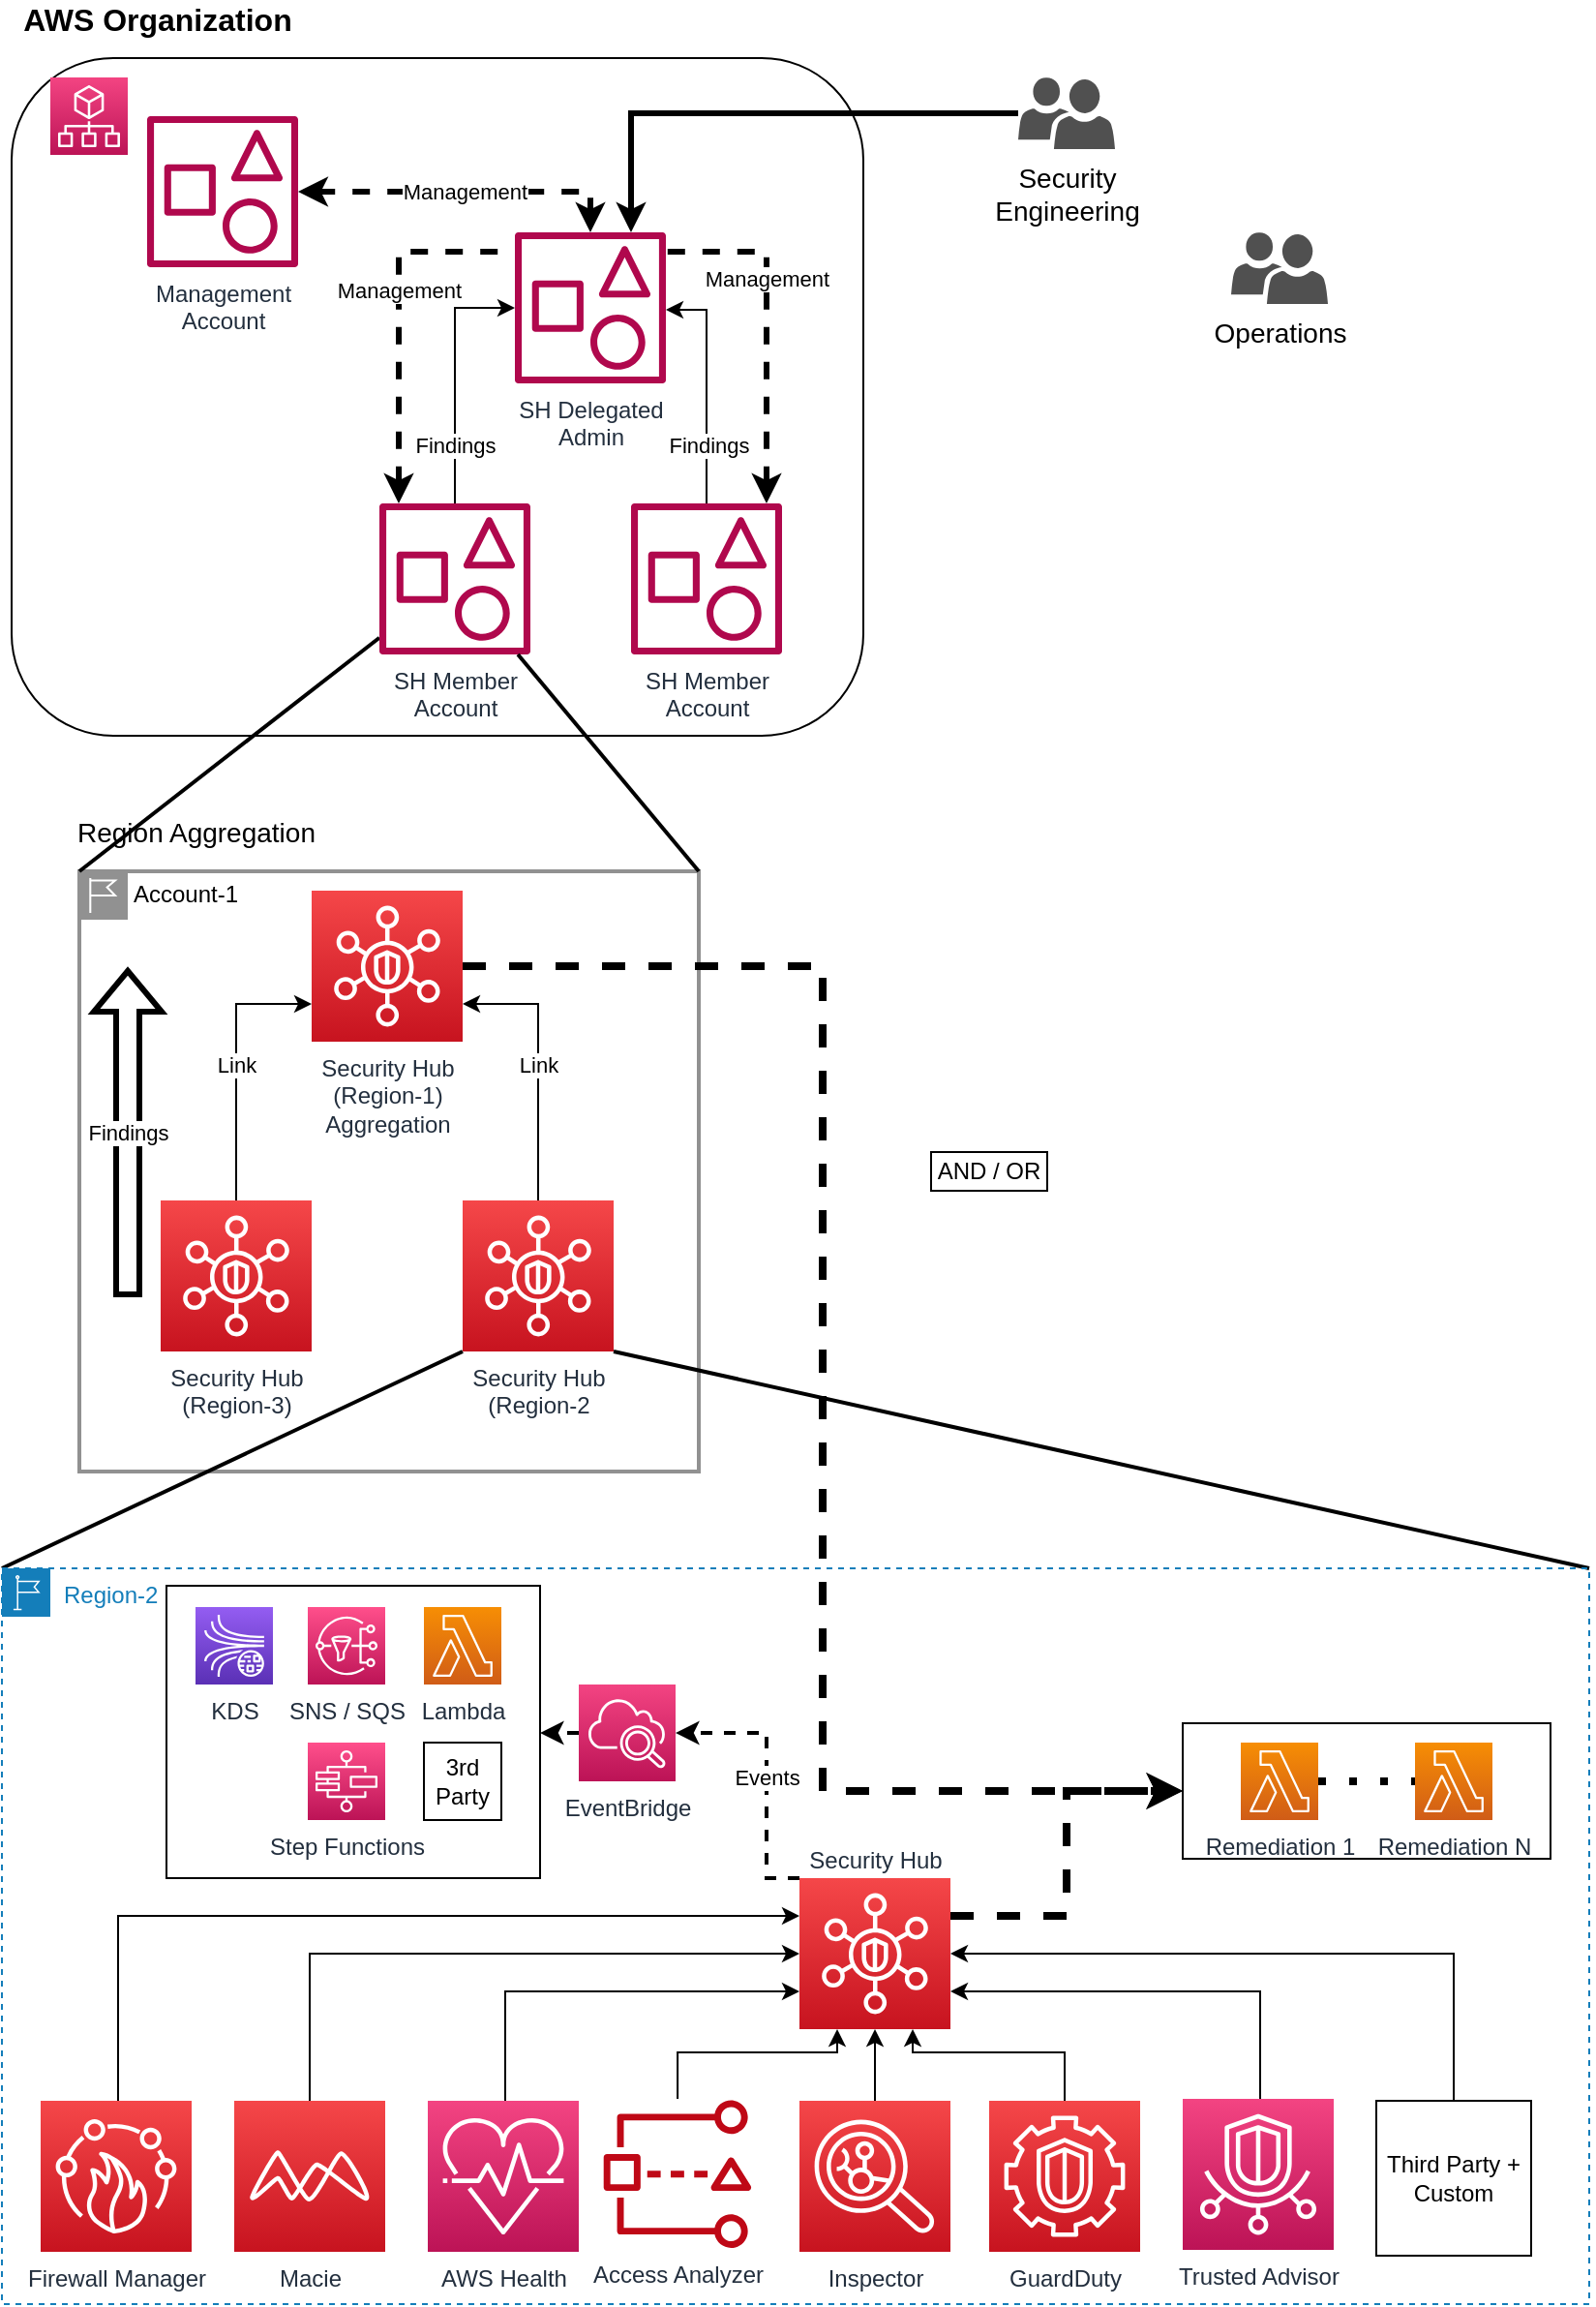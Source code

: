 <mxfile version="19.0.0" type="device"><diagram id="LWbIYqYfD36iQlaJDQL4" name="Page-1"><mxGraphModel dx="1207" dy="2199" grid="1" gridSize="10" guides="1" tooltips="1" connect="1" arrows="1" fold="1" page="1" pageScale="1" pageWidth="850" pageHeight="1100" math="0" shadow="0"><root><mxCell id="0"/><mxCell id="1" parent="0"/><mxCell id="IuT6HMwX7vcLeyTgzSPI-1" value="" style="rounded=1;whiteSpace=wrap;html=1;" vertex="1" parent="1"><mxGeometry x="20" y="-1050" width="440" height="350" as="geometry"/></mxCell><mxCell id="roiHnInK4FbFC2fMPWpx-39" value="" style="group" parent="1" vertex="1" connectable="0"><mxGeometry x="45" y="-660" width="330" height="340" as="geometry"/></mxCell><mxCell id="Vszky9mU0E_TYPPyscc7-7" value="Account-1" style="shape=mxgraph.ibm.box;prType=region;fontStyle=0;verticalAlign=top;align=left;spacingLeft=32;spacingTop=4;fillColor=none;rounded=0;whiteSpace=wrap;html=1;strokeColor=#919191;strokeWidth=2;dashed=0;container=1;spacing=-4;collapsible=0;expand=0;recursiveResize=0;" parent="roiHnInK4FbFC2fMPWpx-39" vertex="1"><mxGeometry x="10" y="30" width="320" height="310" as="geometry"/></mxCell><mxCell id="roiHnInK4FbFC2fMPWpx-36" value="Link" style="edgeStyle=orthogonalEdgeStyle;rounded=0;orthogonalLoop=1;jettySize=auto;html=1;entryX=1;entryY=0.75;entryDx=0;entryDy=0;entryPerimeter=0;" parent="Vszky9mU0E_TYPPyscc7-7" source="roiHnInK4FbFC2fMPWpx-34" target="roiHnInK4FbFC2fMPWpx-35" edge="1"><mxGeometry relative="1" as="geometry"/></mxCell><mxCell id="roiHnInK4FbFC2fMPWpx-34" value="Security Hub&lt;br&gt;(Region-2" style="sketch=0;points=[[0,0,0],[0.25,0,0],[0.5,0,0],[0.75,0,0],[1,0,0],[0,1,0],[0.25,1,0],[0.5,1,0],[0.75,1,0],[1,1,0],[0,0.25,0],[0,0.5,0],[0,0.75,0],[1,0.25,0],[1,0.5,0],[1,0.75,0]];outlineConnect=0;fontColor=#232F3E;gradientColor=#F54749;gradientDirection=north;fillColor=#C7131F;strokeColor=#ffffff;dashed=0;verticalLabelPosition=bottom;verticalAlign=top;align=center;html=1;fontSize=12;fontStyle=0;aspect=fixed;shape=mxgraph.aws4.resourceIcon;resIcon=mxgraph.aws4.security_hub;" parent="Vszky9mU0E_TYPPyscc7-7" vertex="1"><mxGeometry x="198" y="170" width="78" height="78" as="geometry"/></mxCell><mxCell id="roiHnInK4FbFC2fMPWpx-35" value="Security Hub&lt;br&gt;(Region-1)&lt;br&gt;Aggregation" style="sketch=0;points=[[0,0,0],[0.25,0,0],[0.5,0,0],[0.75,0,0],[1,0,0],[0,1,0],[0.25,1,0],[0.5,1,0],[0.75,1,0],[1,1,0],[0,0.25,0],[0,0.5,0],[0,0.75,0],[1,0.25,0],[1,0.5,0],[1,0.75,0]];outlineConnect=0;fontColor=#232F3E;gradientColor=#F54749;gradientDirection=north;fillColor=#C7131F;strokeColor=#ffffff;dashed=0;verticalLabelPosition=bottom;verticalAlign=top;align=center;html=1;fontSize=12;fontStyle=0;aspect=fixed;shape=mxgraph.aws4.resourceIcon;resIcon=mxgraph.aws4.security_hub;" parent="Vszky9mU0E_TYPPyscc7-7" vertex="1"><mxGeometry x="120" y="10" width="78" height="78" as="geometry"/></mxCell><mxCell id="roiHnInK4FbFC2fMPWpx-37" value="Link" style="edgeStyle=orthogonalEdgeStyle;rounded=0;orthogonalLoop=1;jettySize=auto;html=1;entryX=0;entryY=0.75;entryDx=0;entryDy=0;entryPerimeter=0;" parent="Vszky9mU0E_TYPPyscc7-7" source="roiHnInK4FbFC2fMPWpx-33" target="roiHnInK4FbFC2fMPWpx-35" edge="1"><mxGeometry relative="1" as="geometry"/></mxCell><mxCell id="roiHnInK4FbFC2fMPWpx-33" value="Security Hub&lt;br&gt;(Region-3)" style="sketch=0;points=[[0,0,0],[0.25,0,0],[0.5,0,0],[0.75,0,0],[1,0,0],[0,1,0],[0.25,1,0],[0.5,1,0],[0.75,1,0],[1,1,0],[0,0.25,0],[0,0.5,0],[0,0.75,0],[1,0.25,0],[1,0.5,0],[1,0.75,0]];outlineConnect=0;fontColor=#232F3E;gradientColor=#F54749;gradientDirection=north;fillColor=#C7131F;strokeColor=#ffffff;dashed=0;verticalLabelPosition=bottom;verticalAlign=top;align=center;html=1;fontSize=12;fontStyle=0;aspect=fixed;shape=mxgraph.aws4.resourceIcon;resIcon=mxgraph.aws4.security_hub;" parent="Vszky9mU0E_TYPPyscc7-7" vertex="1"><mxGeometry x="42" y="170" width="78" height="78" as="geometry"/></mxCell><mxCell id="IuT6HMwX7vcLeyTgzSPI-17" value="Findings" style="shape=flexArrow;endArrow=classic;html=1;rounded=0;strokeWidth=3;" edge="1" parent="Vszky9mU0E_TYPPyscc7-7"><mxGeometry width="50" height="50" relative="1" as="geometry"><mxPoint x="25" y="220" as="sourcePoint"/><mxPoint x="25" y="50" as="targetPoint"/></mxGeometry></mxCell><mxCell id="roiHnInK4FbFC2fMPWpx-38" value="&lt;font style=&quot;font-size: 14px;&quot;&gt;Region Aggregation&lt;/font&gt;" style="text;html=1;align=center;verticalAlign=middle;resizable=0;points=[];autosize=1;strokeColor=none;fillColor=none;" parent="roiHnInK4FbFC2fMPWpx-39" vertex="1"><mxGeometry width="140" height="20" as="geometry"/></mxCell><mxCell id="IuT6HMwX7vcLeyTgzSPI-15" value="" style="endArrow=none;html=1;rounded=0;fontSize=14;exitX=0;exitY=0;exitDx=0;exitDy=0;strokeWidth=2;" edge="1" parent="roiHnInK4FbFC2fMPWpx-39" target="IuT6HMwX7vcLeyTgzSPI-4"><mxGeometry width="50" height="50" relative="1" as="geometry"><mxPoint x="10.0" y="30" as="sourcePoint"/><mxPoint x="248" y="-82" as="targetPoint"/></mxGeometry></mxCell><mxCell id="roiHnInK4FbFC2fMPWpx-43" value="" style="endArrow=none;html=1;rounded=0;fontSize=14;exitX=0;exitY=0;exitDx=0;exitDy=0;entryX=0;entryY=1;entryDx=0;entryDy=0;entryPerimeter=0;strokeWidth=2;" parent="1" source="Vszky9mU0E_TYPPyscc7-2" target="roiHnInK4FbFC2fMPWpx-34" edge="1"><mxGeometry width="50" height="50" relative="1" as="geometry"><mxPoint x="825" y="-400" as="sourcePoint"/><mxPoint x="875" y="-450" as="targetPoint"/></mxGeometry></mxCell><mxCell id="roiHnInK4FbFC2fMPWpx-44" value="" style="endArrow=none;html=1;rounded=0;fontSize=14;exitX=1;exitY=0;exitDx=0;exitDy=0;entryX=1;entryY=1;entryDx=0;entryDy=0;entryPerimeter=0;strokeWidth=2;" parent="1" source="Vszky9mU0E_TYPPyscc7-2" target="roiHnInK4FbFC2fMPWpx-34" edge="1"><mxGeometry width="50" height="50" relative="1" as="geometry"><mxPoint x="-145.0" y="-260" as="sourcePoint"/><mxPoint x="263" y="-372" as="targetPoint"/></mxGeometry></mxCell><mxCell id="roiHnInK4FbFC2fMPWpx-46" value="Security&lt;br&gt;Engineering" style="sketch=0;pointerEvents=1;shadow=0;dashed=0;html=1;strokeColor=none;labelPosition=center;verticalLabelPosition=bottom;verticalAlign=top;align=center;fillColor=#505050;shape=mxgraph.mscae.intune.user_group;fontSize=14;" parent="1" vertex="1"><mxGeometry x="540" y="-1040" width="50" height="37" as="geometry"/></mxCell><mxCell id="Vszky9mU0E_TYPPyscc7-2" value="Region-2" style="points=[[0,0],[0.25,0],[0.5,0],[0.75,0],[1,0],[1,0.25],[1,0.5],[1,0.75],[1,1],[0.75,1],[0.5,1],[0.25,1],[0,1],[0,0.75],[0,0.5],[0,0.25]];outlineConnect=0;gradientColor=none;html=1;whiteSpace=wrap;fontSize=12;fontStyle=0;container=1;pointerEvents=0;collapsible=0;recursiveResize=0;shape=mxgraph.aws4.group;grIcon=mxgraph.aws4.group_region;strokeColor=#147EBA;fillColor=none;verticalAlign=top;align=left;spacingLeft=30;fontColor=#147EBA;dashed=1;" parent="1" vertex="1"><mxGeometry x="15" y="-270" width="820" height="380" as="geometry"/></mxCell><mxCell id="JJ7j1yFxA8RrrBjbqGyP-6" value="" style="rounded=0;whiteSpace=wrap;html=1;" parent="Vszky9mU0E_TYPPyscc7-2" vertex="1"><mxGeometry x="85" y="9" width="193" height="151" as="geometry"/></mxCell><mxCell id="JJ7j1yFxA8RrrBjbqGyP-9" value="Events" style="edgeStyle=orthogonalEdgeStyle;rounded=0;orthogonalLoop=1;jettySize=auto;html=1;dashed=1;strokeWidth=2;entryX=1;entryY=0.5;entryDx=0;entryDy=0;entryPerimeter=0;exitX=0;exitY=0;exitDx=0;exitDy=0;exitPerimeter=0;" parent="Vszky9mU0E_TYPPyscc7-2" source="Vszky9mU0E_TYPPyscc7-1" target="JJ7j1yFxA8RrrBjbqGyP-1" edge="1"><mxGeometry relative="1" as="geometry"><mxPoint x="451" y="80" as="targetPoint"/><Array as="points"><mxPoint x="395" y="160"/><mxPoint x="395" y="85"/></Array></mxGeometry></mxCell><mxCell id="Vszky9mU0E_TYPPyscc7-1" value="Security Hub" style="sketch=0;points=[[0,0,0],[0.25,0,0],[0.5,0,0],[0.75,0,0],[1,0,0],[0,1,0],[0.25,1,0],[0.5,1,0],[0.75,1,0],[1,1,0],[0,0.25,0],[0,0.5,0],[0,0.75,0],[1,0.25,0],[1,0.5,0],[1,0.75,0]];outlineConnect=0;fontColor=#232F3E;gradientColor=#F54749;gradientDirection=north;fillColor=#C7131F;strokeColor=#ffffff;dashed=0;verticalLabelPosition=top;verticalAlign=bottom;align=center;html=1;fontSize=12;fontStyle=0;aspect=fixed;shape=mxgraph.aws4.resourceIcon;resIcon=mxgraph.aws4.security_hub;labelPosition=center;" parent="Vszky9mU0E_TYPPyscc7-2" vertex="1"><mxGeometry x="412" y="160" width="78" height="78" as="geometry"/></mxCell><mxCell id="Vszky9mU0E_TYPPyscc7-19" value="" style="edgeStyle=orthogonalEdgeStyle;rounded=0;orthogonalLoop=1;jettySize=auto;html=1;entryX=0.75;entryY=1;entryDx=0;entryDy=0;entryPerimeter=0;" parent="Vszky9mU0E_TYPPyscc7-2" source="Vszky9mU0E_TYPPyscc7-9" target="Vszky9mU0E_TYPPyscc7-1" edge="1"><mxGeometry relative="1" as="geometry"><mxPoint x="565" y="195" as="targetPoint"/><Array as="points"><mxPoint x="549" y="250"/><mxPoint x="471" y="250"/></Array></mxGeometry></mxCell><mxCell id="Vszky9mU0E_TYPPyscc7-9" value="GuardDuty&lt;br&gt;" style="sketch=0;points=[[0,0,0],[0.25,0,0],[0.5,0,0],[0.75,0,0],[1,0,0],[0,1,0],[0.25,1,0],[0.5,1,0],[0.75,1,0],[1,1,0],[0,0.25,0],[0,0.5,0],[0,0.75,0],[1,0.25,0],[1,0.5,0],[1,0.75,0]];outlineConnect=0;fontColor=#232F3E;gradientColor=#F54749;gradientDirection=north;fillColor=#C7131F;strokeColor=#ffffff;dashed=0;verticalLabelPosition=bottom;verticalAlign=top;align=center;html=1;fontSize=12;fontStyle=0;aspect=fixed;shape=mxgraph.aws4.resourceIcon;resIcon=mxgraph.aws4.guardduty;" parent="Vszky9mU0E_TYPPyscc7-2" vertex="1"><mxGeometry x="510" y="275" width="78" height="78" as="geometry"/></mxCell><mxCell id="Vszky9mU0E_TYPPyscc7-21" value="" style="edgeStyle=orthogonalEdgeStyle;rounded=0;orthogonalLoop=1;jettySize=auto;html=1;entryX=1;entryY=0.75;entryDx=0;entryDy=0;entryPerimeter=0;" parent="Vszky9mU0E_TYPPyscc7-2" source="Vszky9mU0E_TYPPyscc7-15" target="Vszky9mU0E_TYPPyscc7-1" edge="1"><mxGeometry relative="1" as="geometry"><mxPoint x="685" y="195" as="targetPoint"/><Array as="points"><mxPoint x="650" y="219"/></Array></mxGeometry></mxCell><mxCell id="Vszky9mU0E_TYPPyscc7-15" value="Trusted Advisor" style="sketch=0;points=[[0,0,0],[0.25,0,0],[0.5,0,0],[0.75,0,0],[1,0,0],[0,1,0],[0.25,1,0],[0.5,1,0],[0.75,1,0],[1,1,0],[0,0.25,0],[0,0.5,0],[0,0.75,0],[1,0.25,0],[1,0.5,0],[1,0.75,0]];points=[[0,0,0],[0.25,0,0],[0.5,0,0],[0.75,0,0],[1,0,0],[0,1,0],[0.25,1,0],[0.5,1,0],[0.75,1,0],[1,1,0],[0,0.25,0],[0,0.5,0],[0,0.75,0],[1,0.25,0],[1,0.5,0],[1,0.75,0]];outlineConnect=0;fontColor=#232F3E;gradientColor=#F34482;gradientDirection=north;fillColor=#BC1356;strokeColor=#ffffff;dashed=0;verticalLabelPosition=bottom;verticalAlign=top;align=center;html=1;fontSize=12;fontStyle=0;aspect=fixed;shape=mxgraph.aws4.resourceIcon;resIcon=mxgraph.aws4.trusted_advisor;" parent="Vszky9mU0E_TYPPyscc7-2" vertex="1"><mxGeometry x="610" y="274" width="78" height="78" as="geometry"/></mxCell><mxCell id="Vszky9mU0E_TYPPyscc7-17" value="" style="edgeStyle=orthogonalEdgeStyle;rounded=0;orthogonalLoop=1;jettySize=auto;html=1;" parent="Vszky9mU0E_TYPPyscc7-2" source="Vszky9mU0E_TYPPyscc7-12" target="Vszky9mU0E_TYPPyscc7-1" edge="1"><mxGeometry relative="1" as="geometry"/></mxCell><mxCell id="Vszky9mU0E_TYPPyscc7-12" value="Inspector" style="sketch=0;points=[[0,0,0],[0.25,0,0],[0.5,0,0],[0.75,0,0],[1,0,0],[0,1,0],[0.25,1,0],[0.5,1,0],[0.75,1,0],[1,1,0],[0,0.25,0],[0,0.5,0],[0,0.75,0],[1,0.25,0],[1,0.5,0],[1,0.75,0]];outlineConnect=0;fontColor=#232F3E;gradientColor=#F54749;gradientDirection=north;fillColor=#C7131F;strokeColor=#ffffff;dashed=0;verticalLabelPosition=bottom;verticalAlign=top;align=center;html=1;fontSize=12;fontStyle=0;aspect=fixed;shape=mxgraph.aws4.resourceIcon;resIcon=mxgraph.aws4.inspector;" parent="Vszky9mU0E_TYPPyscc7-2" vertex="1"><mxGeometry x="412" y="275" width="78" height="78" as="geometry"/></mxCell><mxCell id="Vszky9mU0E_TYPPyscc7-23" value="" style="edgeStyle=orthogonalEdgeStyle;rounded=0;orthogonalLoop=1;jettySize=auto;html=1;entryX=0.25;entryY=1;entryDx=0;entryDy=0;entryPerimeter=0;" parent="Vszky9mU0E_TYPPyscc7-2" source="Vszky9mU0E_TYPPyscc7-11" target="Vszky9mU0E_TYPPyscc7-1" edge="1"><mxGeometry relative="1" as="geometry"><mxPoint x="339" y="195" as="targetPoint"/><Array as="points"><mxPoint x="349" y="250"/><mxPoint x="432" y="250"/></Array></mxGeometry></mxCell><mxCell id="Vszky9mU0E_TYPPyscc7-11" value="Access Analyzer" style="sketch=0;outlineConnect=0;fontColor=#232F3E;gradientColor=none;fillColor=#BF0816;strokeColor=none;dashed=0;verticalLabelPosition=bottom;verticalAlign=top;align=center;html=1;fontSize=12;fontStyle=0;aspect=fixed;pointerEvents=1;shape=mxgraph.aws4.access_analyzer;" parent="Vszky9mU0E_TYPPyscc7-2" vertex="1"><mxGeometry x="310" y="274" width="78" height="77" as="geometry"/></mxCell><mxCell id="Vszky9mU0E_TYPPyscc7-25" value="" style="edgeStyle=orthogonalEdgeStyle;rounded=0;orthogonalLoop=1;jettySize=auto;html=1;entryX=0;entryY=0.75;entryDx=0;entryDy=0;entryPerimeter=0;" parent="Vszky9mU0E_TYPPyscc7-2" source="Vszky9mU0E_TYPPyscc7-10" target="Vszky9mU0E_TYPPyscc7-1" edge="1"><mxGeometry relative="1" as="geometry"><mxPoint x="229" y="195" as="targetPoint"/><Array as="points"><mxPoint x="260" y="219"/></Array></mxGeometry></mxCell><mxCell id="Vszky9mU0E_TYPPyscc7-10" value="AWS Health" style="sketch=0;points=[[0,0,0],[0.25,0,0],[0.5,0,0],[0.75,0,0],[1,0,0],[0,1,0],[0.25,1,0],[0.5,1,0],[0.75,1,0],[1,1,0],[0,0.25,0],[0,0.5,0],[0,0.75,0],[1,0.25,0],[1,0.5,0],[1,0.75,0]];points=[[0,0,0],[0.25,0,0],[0.5,0,0],[0.75,0,0],[1,0,0],[0,1,0],[0.25,1,0],[0.5,1,0],[0.75,1,0],[1,1,0],[0,0.25,0],[0,0.5,0],[0,0.75,0],[1,0.25,0],[1,0.5,0],[1,0.75,0]];outlineConnect=0;fontColor=#232F3E;gradientColor=#F34482;gradientDirection=north;fillColor=#BC1356;strokeColor=#ffffff;dashed=0;verticalLabelPosition=bottom;verticalAlign=top;align=center;html=1;fontSize=12;fontStyle=0;aspect=fixed;shape=mxgraph.aws4.resourceIcon;resIcon=mxgraph.aws4.personal_health_dashboard;" parent="Vszky9mU0E_TYPPyscc7-2" vertex="1"><mxGeometry x="220" y="275" width="78" height="78" as="geometry"/></mxCell><mxCell id="roiHnInK4FbFC2fMPWpx-7" value="" style="edgeStyle=orthogonalEdgeStyle;rounded=0;orthogonalLoop=1;jettySize=auto;html=1;entryX=0;entryY=0.5;entryDx=0;entryDy=0;entryPerimeter=0;" parent="Vszky9mU0E_TYPPyscc7-2" source="Vszky9mU0E_TYPPyscc7-13" target="Vszky9mU0E_TYPPyscc7-1" edge="1"><mxGeometry relative="1" as="geometry"><mxPoint x="159" y="195" as="targetPoint"/><Array as="points"><mxPoint x="159" y="199"/></Array></mxGeometry></mxCell><mxCell id="Vszky9mU0E_TYPPyscc7-13" value="Macie" style="sketch=0;points=[[0,0,0],[0.25,0,0],[0.5,0,0],[0.75,0,0],[1,0,0],[0,1,0],[0.25,1,0],[0.5,1,0],[0.75,1,0],[1,1,0],[0,0.25,0],[0,0.5,0],[0,0.75,0],[1,0.25,0],[1,0.5,0],[1,0.75,0]];outlineConnect=0;fontColor=#232F3E;gradientColor=#F54749;gradientDirection=north;fillColor=#C7131F;strokeColor=#ffffff;dashed=0;verticalLabelPosition=bottom;verticalAlign=top;align=center;html=1;fontSize=12;fontStyle=0;aspect=fixed;shape=mxgraph.aws4.resourceIcon;resIcon=mxgraph.aws4.macie;" parent="Vszky9mU0E_TYPPyscc7-2" vertex="1"><mxGeometry x="120" y="275" width="78" height="78" as="geometry"/></mxCell><mxCell id="roiHnInK4FbFC2fMPWpx-3" value="" style="edgeStyle=orthogonalEdgeStyle;rounded=0;orthogonalLoop=1;jettySize=auto;html=1;entryX=1;entryY=0.5;entryDx=0;entryDy=0;entryPerimeter=0;" parent="Vszky9mU0E_TYPPyscc7-2" source="Vszky9mU0E_TYPPyscc7-26" target="Vszky9mU0E_TYPPyscc7-1" edge="1"><mxGeometry relative="1" as="geometry"><mxPoint x="790" y="360" as="targetPoint"/><Array as="points"><mxPoint x="750" y="199"/></Array></mxGeometry></mxCell><mxCell id="Vszky9mU0E_TYPPyscc7-26" value="Third Party +&lt;br&gt;Custom" style="whiteSpace=wrap;html=1;aspect=fixed;" parent="Vszky9mU0E_TYPPyscc7-2" vertex="1"><mxGeometry x="710" y="275" width="80" height="80" as="geometry"/></mxCell><mxCell id="roiHnInK4FbFC2fMPWpx-9" value="" style="edgeStyle=orthogonalEdgeStyle;rounded=0;orthogonalLoop=1;jettySize=auto;html=1;entryX=0;entryY=0.25;entryDx=0;entryDy=0;entryPerimeter=0;" parent="Vszky9mU0E_TYPPyscc7-2" source="Vszky9mU0E_TYPPyscc7-27" target="Vszky9mU0E_TYPPyscc7-1" edge="1"><mxGeometry relative="1" as="geometry"><mxPoint x="59" y="195" as="targetPoint"/><Array as="points"><mxPoint x="60" y="180"/></Array></mxGeometry></mxCell><mxCell id="Vszky9mU0E_TYPPyscc7-27" value="Firewall Manager" style="sketch=0;points=[[0,0,0],[0.25,0,0],[0.5,0,0],[0.75,0,0],[1,0,0],[0,1,0],[0.25,1,0],[0.5,1,0],[0.75,1,0],[1,1,0],[0,0.25,0],[0,0.5,0],[0,0.75,0],[1,0.25,0],[1,0.5,0],[1,0.75,0]];outlineConnect=0;fontColor=#232F3E;gradientColor=#F54749;gradientDirection=north;fillColor=#C7131F;strokeColor=#ffffff;dashed=0;verticalLabelPosition=bottom;verticalAlign=top;align=center;html=1;fontSize=12;fontStyle=0;aspect=fixed;shape=mxgraph.aws4.resourceIcon;resIcon=mxgraph.aws4.firewall_manager;" parent="Vszky9mU0E_TYPPyscc7-2" vertex="1"><mxGeometry x="20" y="275" width="78" height="78" as="geometry"/></mxCell><mxCell id="roiHnInK4FbFC2fMPWpx-57" value="" style="group" parent="Vszky9mU0E_TYPPyscc7-2" vertex="1" connectable="0"><mxGeometry x="610" y="80" width="190" height="70" as="geometry"/></mxCell><mxCell id="roiHnInK4FbFC2fMPWpx-56" value="" style="rounded=0;whiteSpace=wrap;html=1;fontSize=14;" parent="roiHnInK4FbFC2fMPWpx-57" vertex="1"><mxGeometry width="190" height="70" as="geometry"/></mxCell><mxCell id="roiHnInK4FbFC2fMPWpx-45" value="Remediation 1" style="sketch=0;points=[[0,0,0],[0.25,0,0],[0.5,0,0],[0.75,0,0],[1,0,0],[0,1,0],[0.25,1,0],[0.5,1,0],[0.75,1,0],[1,1,0],[0,0.25,0],[0,0.5,0],[0,0.75,0],[1,0.25,0],[1,0.5,0],[1,0.75,0]];outlineConnect=0;fontColor=#232F3E;gradientColor=#F78E04;gradientDirection=north;fillColor=#D05C17;strokeColor=#ffffff;dashed=0;verticalLabelPosition=bottom;verticalAlign=top;align=center;html=1;fontSize=12;fontStyle=0;aspect=fixed;shape=mxgraph.aws4.resourceIcon;resIcon=mxgraph.aws4.lambda;" parent="roiHnInK4FbFC2fMPWpx-57" vertex="1"><mxGeometry x="30" y="10" width="40" height="40" as="geometry"/></mxCell><mxCell id="roiHnInK4FbFC2fMPWpx-53" value="" style="endArrow=none;dashed=1;html=1;dashPattern=1 3;strokeWidth=4;rounded=0;fontSize=14;exitX=1;exitY=0.5;exitDx=0;exitDy=0;exitPerimeter=0;entryX=0;entryY=0.5;entryDx=0;entryDy=0;entryPerimeter=0;" parent="roiHnInK4FbFC2fMPWpx-57" source="roiHnInK4FbFC2fMPWpx-45" target="roiHnInK4FbFC2fMPWpx-52" edge="1"><mxGeometry width="50" height="50" relative="1" as="geometry"><mxPoint x="10" y="420" as="sourcePoint"/><mxPoint x="60" y="370" as="targetPoint"/></mxGeometry></mxCell><mxCell id="roiHnInK4FbFC2fMPWpx-52" value="Remediation N" style="sketch=0;points=[[0,0,0],[0.25,0,0],[0.5,0,0],[0.75,0,0],[1,0,0],[0,1,0],[0.25,1,0],[0.5,1,0],[0.75,1,0],[1,1,0],[0,0.25,0],[0,0.5,0],[0,0.75,0],[1,0.25,0],[1,0.5,0],[1,0.75,0]];outlineConnect=0;fontColor=#232F3E;gradientColor=#F78E04;gradientDirection=north;fillColor=#D05C17;strokeColor=#ffffff;dashed=0;verticalLabelPosition=bottom;verticalAlign=top;align=center;html=1;fontSize=12;fontStyle=0;aspect=fixed;shape=mxgraph.aws4.resourceIcon;resIcon=mxgraph.aws4.lambda;" parent="roiHnInK4FbFC2fMPWpx-57" vertex="1"><mxGeometry x="120" y="10" width="40" height="40" as="geometry"/></mxCell><mxCell id="roiHnInK4FbFC2fMPWpx-55" value="" style="edgeStyle=orthogonalEdgeStyle;rounded=0;orthogonalLoop=1;jettySize=auto;html=1;fontSize=14;strokeWidth=4;dashed=1;entryX=0;entryY=0.5;entryDx=0;entryDy=0;exitX=1;exitY=0.25;exitDx=0;exitDy=0;exitPerimeter=0;" parent="Vszky9mU0E_TYPPyscc7-2" source="Vszky9mU0E_TYPPyscc7-1" target="roiHnInK4FbFC2fMPWpx-56" edge="1"><mxGeometry relative="1" as="geometry"><mxPoint x="530" y="-130" as="targetPoint"/></mxGeometry></mxCell><mxCell id="JJ7j1yFxA8RrrBjbqGyP-10" value="" style="edgeStyle=orthogonalEdgeStyle;rounded=0;orthogonalLoop=1;jettySize=auto;html=1;dashed=1;strokeWidth=2;" parent="Vszky9mU0E_TYPPyscc7-2" source="JJ7j1yFxA8RrrBjbqGyP-1" target="JJ7j1yFxA8RrrBjbqGyP-6" edge="1"><mxGeometry relative="1" as="geometry"/></mxCell><mxCell id="JJ7j1yFxA8RrrBjbqGyP-1" value="EventBridge" style="sketch=0;points=[[0,0,0],[0.25,0,0],[0.5,0,0],[0.75,0,0],[1,0,0],[0,1,0],[0.25,1,0],[0.5,1,0],[0.75,1,0],[1,1,0],[0,0.25,0],[0,0.5,0],[0,0.75,0],[1,0.25,0],[1,0.5,0],[1,0.75,0]];points=[[0,0,0],[0.25,0,0],[0.5,0,0],[0.75,0,0],[1,0,0],[0,1,0],[0.25,1,0],[0.5,1,0],[0.75,1,0],[1,1,0],[0,0.25,0],[0,0.5,0],[0,0.75,0],[1,0.25,0],[1,0.5,0],[1,0.75,0]];outlineConnect=0;fontColor=#232F3E;gradientColor=#F34482;gradientDirection=north;fillColor=#BC1356;strokeColor=#ffffff;dashed=0;verticalLabelPosition=bottom;verticalAlign=top;align=center;html=1;fontSize=12;fontStyle=0;aspect=fixed;shape=mxgraph.aws4.resourceIcon;resIcon=mxgraph.aws4.cloudwatch_2;" parent="Vszky9mU0E_TYPPyscc7-2" vertex="1"><mxGeometry x="298" y="60" width="50" height="50" as="geometry"/></mxCell><mxCell id="JJ7j1yFxA8RrrBjbqGyP-2" value="SNS / SQS" style="sketch=0;points=[[0,0,0],[0.25,0,0],[0.5,0,0],[0.75,0,0],[1,0,0],[0,1,0],[0.25,1,0],[0.5,1,0],[0.75,1,0],[1,1,0],[0,0.25,0],[0,0.5,0],[0,0.75,0],[1,0.25,0],[1,0.5,0],[1,0.75,0]];outlineConnect=0;fontColor=#232F3E;gradientColor=#FF4F8B;gradientDirection=north;fillColor=#BC1356;strokeColor=#ffffff;dashed=0;verticalLabelPosition=bottom;verticalAlign=top;align=center;html=1;fontSize=12;fontStyle=0;aspect=fixed;shape=mxgraph.aws4.resourceIcon;resIcon=mxgraph.aws4.sns;" parent="Vszky9mU0E_TYPPyscc7-2" vertex="1"><mxGeometry x="158" y="20" width="40" height="40" as="geometry"/></mxCell><mxCell id="JJ7j1yFxA8RrrBjbqGyP-3" value="Lambda" style="sketch=0;points=[[0,0,0],[0.25,0,0],[0.5,0,0],[0.75,0,0],[1,0,0],[0,1,0],[0.25,1,0],[0.5,1,0],[0.75,1,0],[1,1,0],[0,0.25,0],[0,0.5,0],[0,0.75,0],[1,0.25,0],[1,0.5,0],[1,0.75,0]];outlineConnect=0;fontColor=#232F3E;gradientColor=#F78E04;gradientDirection=north;fillColor=#D05C17;strokeColor=#ffffff;dashed=0;verticalLabelPosition=bottom;verticalAlign=top;align=center;html=1;fontSize=12;fontStyle=0;aspect=fixed;shape=mxgraph.aws4.resourceIcon;resIcon=mxgraph.aws4.lambda;" parent="Vszky9mU0E_TYPPyscc7-2" vertex="1"><mxGeometry x="218" y="20" width="40" height="40" as="geometry"/></mxCell><mxCell id="JJ7j1yFxA8RrrBjbqGyP-4" value="Step Functions" style="sketch=0;points=[[0,0,0],[0.25,0,0],[0.5,0,0],[0.75,0,0],[1,0,0],[0,1,0],[0.25,1,0],[0.5,1,0],[0.75,1,0],[1,1,0],[0,0.25,0],[0,0.5,0],[0,0.75,0],[1,0.25,0],[1,0.5,0],[1,0.75,0]];outlineConnect=0;fontColor=#232F3E;gradientColor=#FF4F8B;gradientDirection=north;fillColor=#BC1356;strokeColor=#ffffff;dashed=0;verticalLabelPosition=bottom;verticalAlign=top;align=center;html=1;fontSize=12;fontStyle=0;aspect=fixed;shape=mxgraph.aws4.resourceIcon;resIcon=mxgraph.aws4.step_functions;" parent="Vszky9mU0E_TYPPyscc7-2" vertex="1"><mxGeometry x="158" y="90" width="40" height="40" as="geometry"/></mxCell><mxCell id="JJ7j1yFxA8RrrBjbqGyP-5" value="3rd Party" style="rounded=0;whiteSpace=wrap;html=1;" parent="Vszky9mU0E_TYPPyscc7-2" vertex="1"><mxGeometry x="218" y="90" width="40" height="40" as="geometry"/></mxCell><mxCell id="JJ7j1yFxA8RrrBjbqGyP-22" value="KDS" style="sketch=0;points=[[0,0,0],[0.25,0,0],[0.5,0,0],[0.75,0,0],[1,0,0],[0,1,0],[0.25,1,0],[0.5,1,0],[0.75,1,0],[1,1,0],[0,0.25,0],[0,0.5,0],[0,0.75,0],[1,0.25,0],[1,0.5,0],[1,0.75,0]];outlineConnect=0;fontColor=#232F3E;gradientColor=#945DF2;gradientDirection=north;fillColor=#5A30B5;strokeColor=#ffffff;dashed=0;verticalLabelPosition=bottom;verticalAlign=top;align=center;html=1;fontSize=12;fontStyle=0;aspect=fixed;shape=mxgraph.aws4.resourceIcon;resIcon=mxgraph.aws4.kinesis_data_streams;" parent="Vszky9mU0E_TYPPyscc7-2" vertex="1"><mxGeometry x="100" y="20" width="40" height="40" as="geometry"/></mxCell><mxCell id="roiHnInK4FbFC2fMPWpx-59" value="" style="edgeStyle=orthogonalEdgeStyle;rounded=0;orthogonalLoop=1;jettySize=auto;html=1;dashed=1;fontSize=14;strokeWidth=4;entryX=0;entryY=0.5;entryDx=0;entryDy=0;" parent="1" source="roiHnInK4FbFC2fMPWpx-35" target="roiHnInK4FbFC2fMPWpx-56" edge="1"><mxGeometry relative="1" as="geometry"><mxPoint x="333" y="-581" as="targetPoint"/></mxGeometry></mxCell><mxCell id="JJ7j1yFxA8RrrBjbqGyP-13" value="Operations" style="sketch=0;pointerEvents=1;shadow=0;dashed=0;html=1;strokeColor=none;labelPosition=center;verticalLabelPosition=bottom;verticalAlign=top;align=center;fillColor=#505050;shape=mxgraph.mscae.intune.user_group;fontSize=14;" parent="1" vertex="1"><mxGeometry x="650" y="-960" width="50" height="37" as="geometry"/></mxCell><mxCell id="JJ7j1yFxA8RrrBjbqGyP-20" value="AND / OR" style="rounded=0;whiteSpace=wrap;html=1;" parent="1" vertex="1"><mxGeometry x="495" y="-485" width="60" height="20" as="geometry"/></mxCell><mxCell id="IuT6HMwX7vcLeyTgzSPI-2" value="SH Delegated&lt;br&gt;Admin" style="sketch=0;outlineConnect=0;fontColor=#232F3E;gradientColor=none;fillColor=#B0084D;strokeColor=none;dashed=0;verticalLabelPosition=bottom;verticalAlign=top;align=center;html=1;fontSize=12;fontStyle=0;aspect=fixed;pointerEvents=1;shape=mxgraph.aws4.organizations_account2;" vertex="1" parent="1"><mxGeometry x="280" y="-960" width="78" height="78" as="geometry"/></mxCell><mxCell id="IuT6HMwX7vcLeyTgzSPI-3" value="Findings" style="edgeStyle=orthogonalEdgeStyle;rounded=0;orthogonalLoop=1;jettySize=auto;html=1;" edge="1" parent="1" source="IuT6HMwX7vcLeyTgzSPI-4" target="IuT6HMwX7vcLeyTgzSPI-2"><mxGeometry x="-0.545" relative="1" as="geometry"><Array as="points"><mxPoint x="249" y="-921"/></Array><mxPoint as="offset"/></mxGeometry></mxCell><mxCell id="IuT6HMwX7vcLeyTgzSPI-4" value="SH Member&lt;br&gt;Account" style="sketch=0;outlineConnect=0;fontColor=#232F3E;gradientColor=none;fillColor=#B0084D;strokeColor=none;dashed=0;verticalLabelPosition=bottom;verticalAlign=top;align=center;html=1;fontSize=12;fontStyle=0;aspect=fixed;pointerEvents=1;shape=mxgraph.aws4.organizations_account2;" vertex="1" parent="1"><mxGeometry x="210" y="-820" width="78" height="78" as="geometry"/></mxCell><mxCell id="IuT6HMwX7vcLeyTgzSPI-5" value="Findings" style="edgeStyle=orthogonalEdgeStyle;rounded=0;orthogonalLoop=1;jettySize=auto;html=1;" edge="1" parent="1" source="IuT6HMwX7vcLeyTgzSPI-6" target="IuT6HMwX7vcLeyTgzSPI-2"><mxGeometry x="-0.504" y="-1" relative="1" as="geometry"><Array as="points"><mxPoint x="379" y="-920"/></Array><mxPoint as="offset"/></mxGeometry></mxCell><mxCell id="IuT6HMwX7vcLeyTgzSPI-6" value="SH Member&lt;br&gt;Account" style="sketch=0;outlineConnect=0;fontColor=#232F3E;gradientColor=none;fillColor=#B0084D;strokeColor=none;dashed=0;verticalLabelPosition=bottom;verticalAlign=top;align=center;html=1;fontSize=12;fontStyle=0;aspect=fixed;pointerEvents=1;shape=mxgraph.aws4.organizations_account2;" vertex="1" parent="1"><mxGeometry x="340" y="-820" width="78" height="78" as="geometry"/></mxCell><mxCell id="IuT6HMwX7vcLeyTgzSPI-7" value="" style="sketch=0;points=[[0,0,0],[0.25,0,0],[0.5,0,0],[0.75,0,0],[1,0,0],[0,1,0],[0.25,1,0],[0.5,1,0],[0.75,1,0],[1,1,0],[0,0.25,0],[0,0.5,0],[0,0.75,0],[1,0.25,0],[1,0.5,0],[1,0.75,0]];points=[[0,0,0],[0.25,0,0],[0.5,0,0],[0.75,0,0],[1,0,0],[0,1,0],[0.25,1,0],[0.5,1,0],[0.75,1,0],[1,1,0],[0,0.25,0],[0,0.5,0],[0,0.75,0],[1,0.25,0],[1,0.5,0],[1,0.75,0]];outlineConnect=0;fontColor=#232F3E;gradientColor=#F34482;gradientDirection=north;fillColor=#BC1356;strokeColor=#ffffff;dashed=0;verticalLabelPosition=bottom;verticalAlign=top;align=center;html=1;fontSize=12;fontStyle=0;aspect=fixed;shape=mxgraph.aws4.resourceIcon;resIcon=mxgraph.aws4.organizations;" vertex="1" parent="1"><mxGeometry x="40" y="-1040" width="40" height="40" as="geometry"/></mxCell><mxCell id="IuT6HMwX7vcLeyTgzSPI-8" value="Management" style="edgeStyle=orthogonalEdgeStyle;rounded=0;orthogonalLoop=1;jettySize=auto;html=1;strokeWidth=3;startArrow=classic;startFill=1;dashed=1;" edge="1" parent="1" source="IuT6HMwX7vcLeyTgzSPI-9" target="IuT6HMwX7vcLeyTgzSPI-2"><mxGeometry relative="1" as="geometry"><Array as="points"><mxPoint x="319" y="-981"/></Array></mxGeometry></mxCell><mxCell id="IuT6HMwX7vcLeyTgzSPI-9" value="Management&lt;br&gt;Account" style="sketch=0;outlineConnect=0;fontColor=#232F3E;gradientColor=none;fillColor=#B0084D;strokeColor=none;dashed=0;verticalLabelPosition=bottom;verticalAlign=top;align=center;html=1;fontSize=12;fontStyle=0;aspect=fixed;pointerEvents=1;shape=mxgraph.aws4.organizations_account2;" vertex="1" parent="1"><mxGeometry x="90" y="-1020" width="78" height="78" as="geometry"/></mxCell><mxCell id="IuT6HMwX7vcLeyTgzSPI-10" value="Management" style="edgeStyle=orthogonalEdgeStyle;rounded=0;orthogonalLoop=1;jettySize=auto;html=1;strokeWidth=3;startArrow=classic;startFill=1;dashed=1;endArrow=none;endFill=0;" edge="1" parent="1" source="IuT6HMwX7vcLeyTgzSPI-4"><mxGeometry x="0.158" relative="1" as="geometry"><mxPoint x="198" y="-971" as="sourcePoint"/><mxPoint x="280" y="-950" as="targetPoint"/><Array as="points"><mxPoint x="220" y="-950"/></Array><mxPoint as="offset"/></mxGeometry></mxCell><mxCell id="IuT6HMwX7vcLeyTgzSPI-11" value="Management" style="edgeStyle=orthogonalEdgeStyle;rounded=0;orthogonalLoop=1;jettySize=auto;html=1;strokeWidth=3;startArrow=classic;startFill=1;dashed=1;endArrow=none;endFill=0;" edge="1" parent="1" source="IuT6HMwX7vcLeyTgzSPI-6" target="IuT6HMwX7vcLeyTgzSPI-2"><mxGeometry x="0.279" relative="1" as="geometry"><mxPoint x="230" y="-810" as="sourcePoint"/><mxPoint x="290" y="-940" as="targetPoint"/><Array as="points"><mxPoint x="410" y="-950"/></Array><mxPoint as="offset"/></mxGeometry></mxCell><mxCell id="IuT6HMwX7vcLeyTgzSPI-12" value="AWS Organization" style="text;html=1;align=center;verticalAlign=middle;resizable=0;points=[];autosize=1;strokeColor=none;fillColor=none;fontSize=16;fontStyle=1" vertex="1" parent="1"><mxGeometry x="20" y="-1080" width="150" height="20" as="geometry"/></mxCell><mxCell id="IuT6HMwX7vcLeyTgzSPI-14" value="" style="edgeStyle=orthogonalEdgeStyle;rounded=0;orthogonalLoop=1;jettySize=auto;html=1;strokeWidth=3;" edge="1" parent="1" source="roiHnInK4FbFC2fMPWpx-46" target="IuT6HMwX7vcLeyTgzSPI-2"><mxGeometry relative="1" as="geometry"><Array as="points"><mxPoint x="340" y="-1021"/></Array></mxGeometry></mxCell><mxCell id="IuT6HMwX7vcLeyTgzSPI-16" value="" style="endArrow=none;html=1;rounded=0;fontSize=14;exitX=1;exitY=0;exitDx=0;exitDy=0;strokeWidth=2;" edge="1" parent="1" target="IuT6HMwX7vcLeyTgzSPI-4"><mxGeometry width="50" height="50" relative="1" as="geometry"><mxPoint x="375" y="-630" as="sourcePoint"/><mxPoint x="-129" y="-742" as="targetPoint"/></mxGeometry></mxCell></root></mxGraphModel></diagram></mxfile>